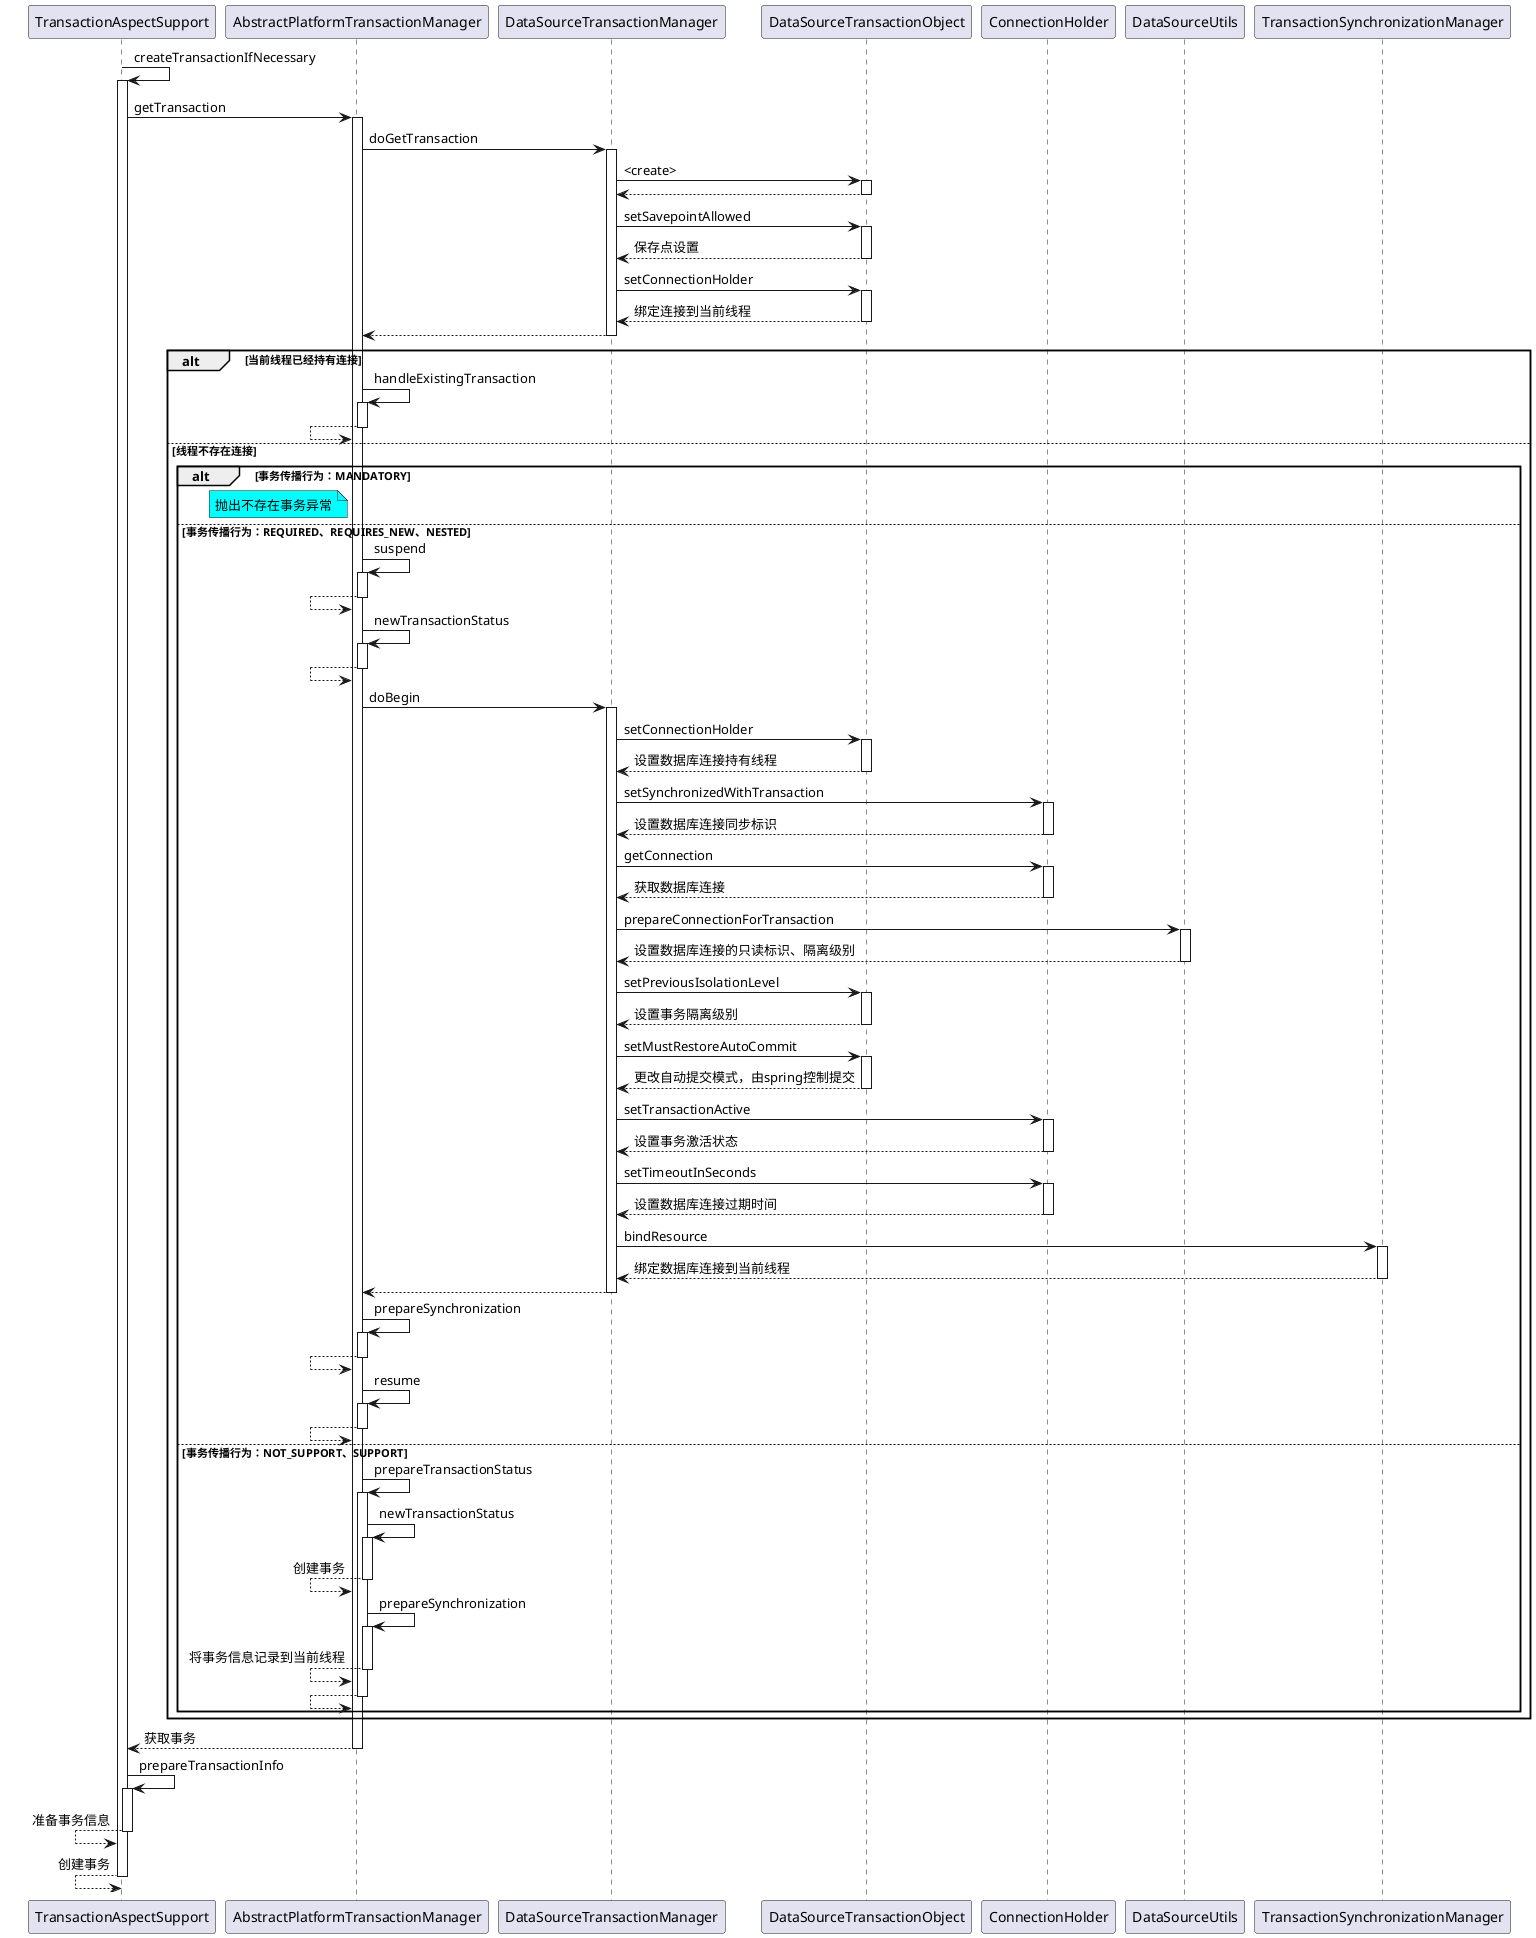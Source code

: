 @startuml

TransactionAspectSupport->TransactionAspectSupport:createTransactionIfNecessary
activate TransactionAspectSupport
    TransactionAspectSupport->AbstractPlatformTransactionManager:getTransaction
    activate AbstractPlatformTransactionManager

        AbstractPlatformTransactionManager->DataSourceTransactionManager:doGetTransaction
        activate DataSourceTransactionManager
            DataSourceTransactionManager->DataSourceTransactionObject:<create>
            activate DataSourceTransactionObject
            DataSourceTransactionManager<--DataSourceTransactionObject:
            deactivate DataSourceTransactionObject

            DataSourceTransactionManager->DataSourceTransactionObject:setSavepointAllowed
            activate DataSourceTransactionObject
            DataSourceTransactionManager<--DataSourceTransactionObject:保存点设置
            deactivate DataSourceTransactionObject

            DataSourceTransactionManager->DataSourceTransactionObject:setConnectionHolder
            activate DataSourceTransactionObject
            DataSourceTransactionManager<--DataSourceTransactionObject:绑定连接到当前线程
            deactivate DataSourceTransactionObject

        AbstractPlatformTransactionManager<--DataSourceTransactionManager:
        deactivate DataSourceTransactionManager

        alt 当前线程已经持有连接
            AbstractPlatformTransactionManager->AbstractPlatformTransactionManager:handleExistingTransaction
            activate AbstractPlatformTransactionManager
            AbstractPlatformTransactionManager<--AbstractPlatformTransactionManager:
            deactivate AbstractPlatformTransactionManager
        else 线程不存在连接
            alt 事务传播行为：MANDATORY
                note left of AbstractPlatformTransactionManager #aqua
                	抛出不存在事务异常
                end note
            else 事务传播行为：REQUIRED、REQUIRES_NEW、NESTED
                AbstractPlatformTransactionManager->AbstractPlatformTransactionManager:suspend
                activate AbstractPlatformTransactionManager
                AbstractPlatformTransactionManager<--AbstractPlatformTransactionManager:
                deactivate AbstractPlatformTransactionManager

                AbstractPlatformTransactionManager->AbstractPlatformTransactionManager:newTransactionStatus
                activate AbstractPlatformTransactionManager
                AbstractPlatformTransactionManager<--AbstractPlatformTransactionManager:
                deactivate AbstractPlatformTransactionManager

                AbstractPlatformTransactionManager->DataSourceTransactionManager:doBegin
                activate DataSourceTransactionManager
                    DataSourceTransactionManager->DataSourceTransactionObject:setConnectionHolder
                    activate DataSourceTransactionObject
                    DataSourceTransactionManager<--DataSourceTransactionObject:设置数据库连接持有线程
                    deactivate DataSourceTransactionObject

                    DataSourceTransactionManager->ConnectionHolder:setSynchronizedWithTransaction
                    activate ConnectionHolder
                    DataSourceTransactionManager<--ConnectionHolder:设置数据库连接同步标识
                    deactivate ConnectionHolder

                    DataSourceTransactionManager->ConnectionHolder:getConnection
                    activate ConnectionHolder
                    DataSourceTransactionManager<--ConnectionHolder:获取数据库连接
                    deactivate ConnectionHolder

                    DataSourceTransactionManager->DataSourceUtils:prepareConnectionForTransaction
                    activate DataSourceUtils
                    DataSourceTransactionManager<--DataSourceUtils:设置数据库连接的只读标识、隔离级别
                    deactivate DataSourceUtils

                    DataSourceTransactionManager->DataSourceTransactionObject:setPreviousIsolationLevel
                    activate DataSourceTransactionObject
                    DataSourceTransactionManager<--DataSourceTransactionObject:设置事务隔离级别
                    deactivate DataSourceTransactionObject

                    DataSourceTransactionManager->DataSourceTransactionObject:setMustRestoreAutoCommit
                    activate DataSourceTransactionObject
                    DataSourceTransactionManager<--DataSourceTransactionObject:更改自动提交模式，由spring控制提交
                    deactivate DataSourceTransactionObject

                    DataSourceTransactionManager->ConnectionHolder:setTransactionActive
                    activate ConnectionHolder
                    DataSourceTransactionManager<--ConnectionHolder:设置事务激活状态
                    deactivate ConnectionHolder

                    DataSourceTransactionManager->ConnectionHolder:setTimeoutInSeconds
                    activate ConnectionHolder
                    DataSourceTransactionManager<--ConnectionHolder:设置数据库连接过期时间
                    deactivate ConnectionHolder

                    DataSourceTransactionManager->TransactionSynchronizationManager:bindResource
                    activate TransactionSynchronizationManager
                    DataSourceTransactionManager<--TransactionSynchronizationManager:绑定数据库连接到当前线程
                    deactivate TransactionSynchronizationManager

                AbstractPlatformTransactionManager<--DataSourceTransactionManager:
                deactivate DataSourceTransactionManager

                AbstractPlatformTransactionManager->AbstractPlatformTransactionManager:prepareSynchronization
                activate AbstractPlatformTransactionManager
                AbstractPlatformTransactionManager<--AbstractPlatformTransactionManager:
                deactivate AbstractPlatformTransactionManager

                AbstractPlatformTransactionManager->AbstractPlatformTransactionManager:resume
                activate AbstractPlatformTransactionManager
                AbstractPlatformTransactionManager<--AbstractPlatformTransactionManager:
                deactivate AbstractPlatformTransactionManager
            else 事务传播行为：NOT_SUPPORT、SUPPORT
                AbstractPlatformTransactionManager->AbstractPlatformTransactionManager:prepareTransactionStatus
                activate AbstractPlatformTransactionManager
                    AbstractPlatformTransactionManager->AbstractPlatformTransactionManager:newTransactionStatus
                    activate AbstractPlatformTransactionManager
                    AbstractPlatformTransactionManager<--AbstractPlatformTransactionManager: 创建事务
                    deactivate AbstractPlatformTransactionManager
                    AbstractPlatformTransactionManager->AbstractPlatformTransactionManager:prepareSynchronization
                    activate AbstractPlatformTransactionManager
                    AbstractPlatformTransactionManager<--AbstractPlatformTransactionManager: 将事务信息记录到当前线程
                    deactivate AbstractPlatformTransactionManager
                AbstractPlatformTransactionManager<--AbstractPlatformTransactionManager:
                deactivate AbstractPlatformTransactionManager
            end
        end


    TransactionAspectSupport<--AbstractPlatformTransactionManager:获取事务
    deactivate AbstractPlatformTransactionManager

    TransactionAspectSupport->TransactionAspectSupport:prepareTransactionInfo
    activate TransactionAspectSupport
    TransactionAspectSupport<--TransactionAspectSupport:准备事务信息
    deactivate TransactionAspectSupport

TransactionAspectSupport<--TransactionAspectSupport:创建事务
deactivate TransactionAspectSupport

@enduml